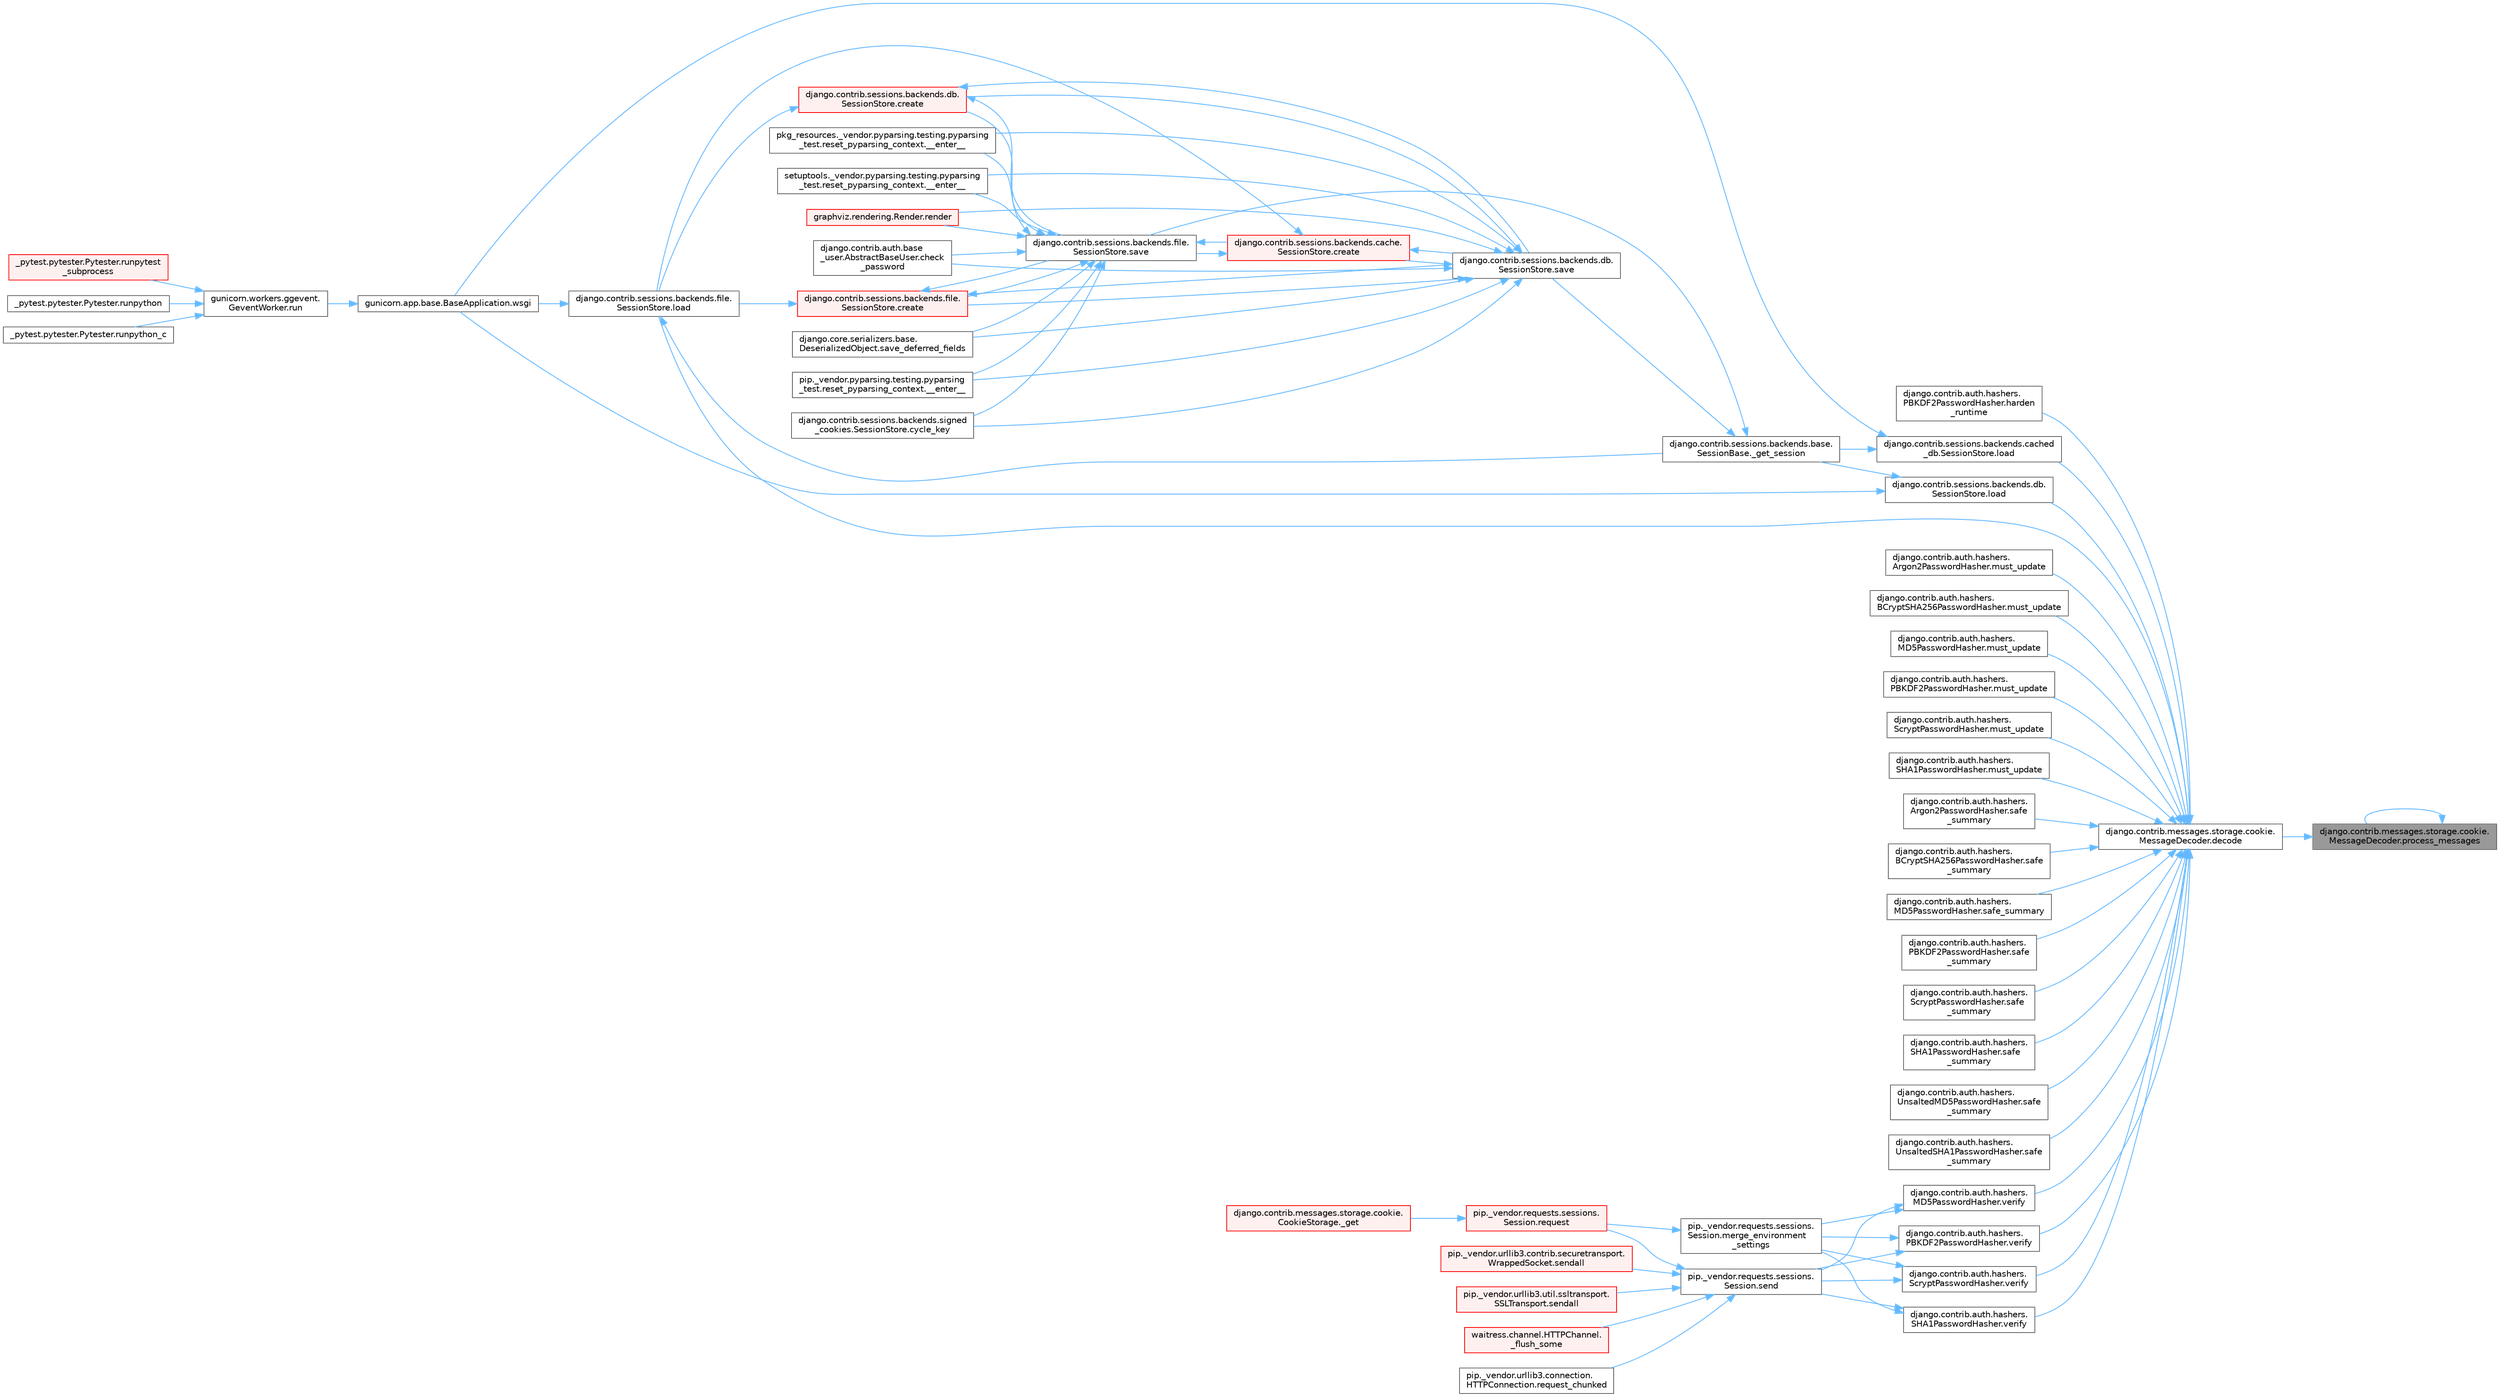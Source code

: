 digraph "django.contrib.messages.storage.cookie.MessageDecoder.process_messages"
{
 // LATEX_PDF_SIZE
  bgcolor="transparent";
  edge [fontname=Helvetica,fontsize=10,labelfontname=Helvetica,labelfontsize=10];
  node [fontname=Helvetica,fontsize=10,shape=box,height=0.2,width=0.4];
  rankdir="RL";
  Node1 [id="Node000001",label="django.contrib.messages.storage.cookie.\lMessageDecoder.process_messages",height=0.2,width=0.4,color="gray40", fillcolor="grey60", style="filled", fontcolor="black",tooltip=" "];
  Node1 -> Node2 [id="edge1_Node000001_Node000002",dir="back",color="steelblue1",style="solid",tooltip=" "];
  Node2 [id="Node000002",label="django.contrib.messages.storage.cookie.\lMessageDecoder.decode",height=0.2,width=0.4,color="grey40", fillcolor="white", style="filled",URL="$classdjango_1_1contrib_1_1messages_1_1storage_1_1cookie_1_1_message_decoder.html#a31bb711a8b7029e82ec9b90cd501ecc3",tooltip=" "];
  Node2 -> Node3 [id="edge2_Node000002_Node000003",dir="back",color="steelblue1",style="solid",tooltip=" "];
  Node3 [id="Node000003",label="django.contrib.auth.hashers.\lPBKDF2PasswordHasher.harden\l_runtime",height=0.2,width=0.4,color="grey40", fillcolor="white", style="filled",URL="$classdjango_1_1contrib_1_1auth_1_1hashers_1_1_p_b_k_d_f2_password_hasher.html#ae7f1dcad47802823597610b026fae83a",tooltip=" "];
  Node2 -> Node4 [id="edge3_Node000002_Node000004",dir="back",color="steelblue1",style="solid",tooltip=" "];
  Node4 [id="Node000004",label="django.contrib.sessions.backends.cached\l_db.SessionStore.load",height=0.2,width=0.4,color="grey40", fillcolor="white", style="filled",URL="$classdjango_1_1contrib_1_1sessions_1_1backends_1_1cached__db_1_1_session_store.html#a0432d07f359fa8281304478688605af7",tooltip=" "];
  Node4 -> Node5 [id="edge4_Node000004_Node000005",dir="back",color="steelblue1",style="solid",tooltip=" "];
  Node5 [id="Node000005",label="django.contrib.sessions.backends.base.\lSessionBase._get_session",height=0.2,width=0.4,color="grey40", fillcolor="white", style="filled",URL="$classdjango_1_1contrib_1_1sessions_1_1backends_1_1base_1_1_session_base.html#a3ca0af594cbb5d34f3d4f76c8f90bf4f",tooltip=" "];
  Node5 -> Node6 [id="edge5_Node000005_Node000006",dir="back",color="steelblue1",style="solid",tooltip=" "];
  Node6 [id="Node000006",label="django.contrib.sessions.backends.db.\lSessionStore.save",height=0.2,width=0.4,color="grey40", fillcolor="white", style="filled",URL="$classdjango_1_1contrib_1_1sessions_1_1backends_1_1db_1_1_session_store.html#a68a6b4f159bd3dc969ec80b34c1622af",tooltip=" "];
  Node6 -> Node7 [id="edge6_Node000006_Node000007",dir="back",color="steelblue1",style="solid",tooltip=" "];
  Node7 [id="Node000007",label="pip._vendor.pyparsing.testing.pyparsing\l_test.reset_pyparsing_context.__enter__",height=0.2,width=0.4,color="grey40", fillcolor="white", style="filled",URL="$classpip_1_1__vendor_1_1pyparsing_1_1testing_1_1pyparsing__test_1_1reset__pyparsing__context.html#a3d39d97a0d95a9b46c987e6dff52b7c0",tooltip=" "];
  Node6 -> Node8 [id="edge7_Node000006_Node000008",dir="back",color="steelblue1",style="solid",tooltip=" "];
  Node8 [id="Node000008",label="pkg_resources._vendor.pyparsing.testing.pyparsing\l_test.reset_pyparsing_context.__enter__",height=0.2,width=0.4,color="grey40", fillcolor="white", style="filled",URL="$classpkg__resources_1_1__vendor_1_1pyparsing_1_1testing_1_1pyparsing__test_1_1reset__pyparsing__context.html#a8d8360c033ccc7296fb9323a07cdeb25",tooltip=" "];
  Node6 -> Node9 [id="edge8_Node000006_Node000009",dir="back",color="steelblue1",style="solid",tooltip=" "];
  Node9 [id="Node000009",label="setuptools._vendor.pyparsing.testing.pyparsing\l_test.reset_pyparsing_context.__enter__",height=0.2,width=0.4,color="grey40", fillcolor="white", style="filled",URL="$classsetuptools_1_1__vendor_1_1pyparsing_1_1testing_1_1pyparsing__test_1_1reset__pyparsing__context.html#a436e2ea8355c86505c8cfdae81714c7c",tooltip=" "];
  Node6 -> Node10 [id="edge9_Node000006_Node000010",dir="back",color="steelblue1",style="solid",tooltip=" "];
  Node10 [id="Node000010",label="django.contrib.auth.base\l_user.AbstractBaseUser.check\l_password",height=0.2,width=0.4,color="grey40", fillcolor="white", style="filled",URL="$classdjango_1_1contrib_1_1auth_1_1base__user_1_1_abstract_base_user.html#aaa9bb7fa5353bc1917dbd7f87b63321a",tooltip=" "];
  Node6 -> Node11 [id="edge10_Node000006_Node000011",dir="back",color="steelblue1",style="solid",tooltip=" "];
  Node11 [id="Node000011",label="django.contrib.sessions.backends.cache.\lSessionStore.create",height=0.2,width=0.4,color="red", fillcolor="#FFF0F0", style="filled",URL="$classdjango_1_1contrib_1_1sessions_1_1backends_1_1cache_1_1_session_store.html#a38c9efbdb5115fd1820ae198b767c39c",tooltip=" "];
  Node11 -> Node302 [id="edge11_Node000011_Node000302",dir="back",color="steelblue1",style="solid",tooltip=" "];
  Node302 [id="Node000302",label="django.contrib.sessions.backends.file.\lSessionStore.load",height=0.2,width=0.4,color="grey40", fillcolor="white", style="filled",URL="$classdjango_1_1contrib_1_1sessions_1_1backends_1_1file_1_1_session_store.html#a408fa63512306fbaa7bbb62742f0295f",tooltip=" "];
  Node302 -> Node5 [id="edge12_Node000302_Node000005",dir="back",color="steelblue1",style="solid",tooltip=" "];
  Node302 -> Node300 [id="edge13_Node000302_Node000300",dir="back",color="steelblue1",style="solid",tooltip=" "];
  Node300 [id="Node000300",label="gunicorn.app.base.BaseApplication.wsgi",height=0.2,width=0.4,color="grey40", fillcolor="white", style="filled",URL="$classgunicorn_1_1app_1_1base_1_1_base_application.html#a18ae24b2d0d44fb694b9f2b0cdffa670",tooltip=" "];
  Node300 -> Node301 [id="edge14_Node000300_Node000301",dir="back",color="steelblue1",style="solid",tooltip=" "];
  Node301 [id="Node000301",label="gunicorn.workers.ggevent.\lGeventWorker.run",height=0.2,width=0.4,color="grey40", fillcolor="white", style="filled",URL="$classgunicorn_1_1workers_1_1ggevent_1_1_gevent_worker.html#a0d8ffe6d6db44cfe8310ccf5643506ee",tooltip=" "];
  Node301 -> Node107 [id="edge15_Node000301_Node000107",dir="back",color="steelblue1",style="solid",tooltip=" "];
  Node107 [id="Node000107",label="_pytest.pytester.Pytester.runpytest\l_subprocess",height=0.2,width=0.4,color="red", fillcolor="#FFF0F0", style="filled",URL="$class__pytest_1_1pytester_1_1_pytester.html#a59323c6d6a1469a1206f1c0b8fce99c9",tooltip=" "];
  Node301 -> Node109 [id="edge16_Node000301_Node000109",dir="back",color="steelblue1",style="solid",tooltip=" "];
  Node109 [id="Node000109",label="_pytest.pytester.Pytester.runpython",height=0.2,width=0.4,color="grey40", fillcolor="white", style="filled",URL="$class__pytest_1_1pytester_1_1_pytester.html#a4e0c539507f15fd333cf618faf9687ef",tooltip=" "];
  Node301 -> Node110 [id="edge17_Node000301_Node000110",dir="back",color="steelblue1",style="solid",tooltip=" "];
  Node110 [id="Node000110",label="_pytest.pytester.Pytester.runpython_c",height=0.2,width=0.4,color="grey40", fillcolor="white", style="filled",URL="$class__pytest_1_1pytester_1_1_pytester.html#aea789acfe206d9c40d9a6bf54a337f2a",tooltip=" "];
  Node11 -> Node6 [id="edge18_Node000011_Node000006",dir="back",color="steelblue1",style="solid",tooltip=" "];
  Node11 -> Node1117 [id="edge19_Node000011_Node001117",dir="back",color="steelblue1",style="solid",tooltip=" "];
  Node1117 [id="Node001117",label="django.contrib.sessions.backends.file.\lSessionStore.save",height=0.2,width=0.4,color="grey40", fillcolor="white", style="filled",URL="$classdjango_1_1contrib_1_1sessions_1_1backends_1_1file_1_1_session_store.html#af170f9c112376eb1627509287bf9620f",tooltip=" "];
  Node1117 -> Node7 [id="edge20_Node001117_Node000007",dir="back",color="steelblue1",style="solid",tooltip=" "];
  Node1117 -> Node8 [id="edge21_Node001117_Node000008",dir="back",color="steelblue1",style="solid",tooltip=" "];
  Node1117 -> Node9 [id="edge22_Node001117_Node000009",dir="back",color="steelblue1",style="solid",tooltip=" "];
  Node1117 -> Node10 [id="edge23_Node001117_Node000010",dir="back",color="steelblue1",style="solid",tooltip=" "];
  Node1117 -> Node11 [id="edge24_Node001117_Node000011",dir="back",color="steelblue1",style="solid",tooltip=" "];
  Node1117 -> Node393 [id="edge25_Node001117_Node000393",dir="back",color="steelblue1",style="solid",tooltip=" "];
  Node393 [id="Node000393",label="django.contrib.sessions.backends.db.\lSessionStore.create",height=0.2,width=0.4,color="red", fillcolor="#FFF0F0", style="filled",URL="$classdjango_1_1contrib_1_1sessions_1_1backends_1_1db_1_1_session_store.html#a4a98c0168c61e75be58e279660aa6ce4",tooltip=" "];
  Node393 -> Node302 [id="edge26_Node000393_Node000302",dir="back",color="steelblue1",style="solid",tooltip=" "];
  Node393 -> Node6 [id="edge27_Node000393_Node000006",dir="back",color="steelblue1",style="solid",tooltip=" "];
  Node393 -> Node1117 [id="edge28_Node000393_Node001117",dir="back",color="steelblue1",style="solid",tooltip=" "];
  Node1117 -> Node518 [id="edge29_Node001117_Node000518",dir="back",color="steelblue1",style="solid",tooltip=" "];
  Node518 [id="Node000518",label="django.contrib.sessions.backends.file.\lSessionStore.create",height=0.2,width=0.4,color="red", fillcolor="#FFF0F0", style="filled",URL="$classdjango_1_1contrib_1_1sessions_1_1backends_1_1file_1_1_session_store.html#a6624db6a37dfff490f837047e0a60dda",tooltip=" "];
  Node518 -> Node302 [id="edge30_Node000518_Node000302",dir="back",color="steelblue1",style="solid",tooltip=" "];
  Node518 -> Node6 [id="edge31_Node000518_Node000006",dir="back",color="steelblue1",style="solid",tooltip=" "];
  Node518 -> Node1117 [id="edge32_Node000518_Node001117",dir="back",color="steelblue1",style="solid",tooltip=" "];
  Node1117 -> Node526 [id="edge33_Node001117_Node000526",dir="back",color="steelblue1",style="solid",tooltip=" "];
  Node526 [id="Node000526",label="django.contrib.sessions.backends.signed\l_cookies.SessionStore.cycle_key",height=0.2,width=0.4,color="grey40", fillcolor="white", style="filled",URL="$classdjango_1_1contrib_1_1sessions_1_1backends_1_1signed__cookies_1_1_session_store.html#abf8e71313b847459c30f19e691c25a93",tooltip=" "];
  Node1117 -> Node527 [id="edge34_Node001117_Node000527",dir="back",color="steelblue1",style="solid",tooltip=" "];
  Node527 [id="Node000527",label="graphviz.rendering.Render.render",height=0.2,width=0.4,color="red", fillcolor="#FFF0F0", style="filled",URL="$classgraphviz_1_1rendering_1_1_render.html#a0249d6538d64a6b59b1bed64d4636456",tooltip=" "];
  Node1117 -> Node1118 [id="edge35_Node001117_Node001118",dir="back",color="steelblue1",style="solid",tooltip=" "];
  Node1118 [id="Node001118",label="django.core.serializers.base.\lDeserializedObject.save_deferred_fields",height=0.2,width=0.4,color="grey40", fillcolor="white", style="filled",URL="$classdjango_1_1core_1_1serializers_1_1base_1_1_deserialized_object.html#a2fd4269d14e2f58fda59335c79a582f5",tooltip=" "];
  Node6 -> Node393 [id="edge36_Node000006_Node000393",dir="back",color="steelblue1",style="solid",tooltip=" "];
  Node6 -> Node518 [id="edge37_Node000006_Node000518",dir="back",color="steelblue1",style="solid",tooltip=" "];
  Node6 -> Node526 [id="edge38_Node000006_Node000526",dir="back",color="steelblue1",style="solid",tooltip=" "];
  Node6 -> Node527 [id="edge39_Node000006_Node000527",dir="back",color="steelblue1",style="solid",tooltip=" "];
  Node6 -> Node1118 [id="edge40_Node000006_Node001118",dir="back",color="steelblue1",style="solid",tooltip=" "];
  Node5 -> Node1117 [id="edge41_Node000005_Node001117",dir="back",color="steelblue1",style="solid",tooltip=" "];
  Node4 -> Node300 [id="edge42_Node000004_Node000300",dir="back",color="steelblue1",style="solid",tooltip=" "];
  Node2 -> Node299 [id="edge43_Node000002_Node000299",dir="back",color="steelblue1",style="solid",tooltip=" "];
  Node299 [id="Node000299",label="django.contrib.sessions.backends.db.\lSessionStore.load",height=0.2,width=0.4,color="grey40", fillcolor="white", style="filled",URL="$classdjango_1_1contrib_1_1sessions_1_1backends_1_1db_1_1_session_store.html#aab3bc77d15c0a33590a72f92a2efc994",tooltip=" "];
  Node299 -> Node5 [id="edge44_Node000299_Node000005",dir="back",color="steelblue1",style="solid",tooltip=" "];
  Node299 -> Node300 [id="edge45_Node000299_Node000300",dir="back",color="steelblue1",style="solid",tooltip=" "];
  Node2 -> Node302 [id="edge46_Node000002_Node000302",dir="back",color="steelblue1",style="solid",tooltip=" "];
  Node2 -> Node303 [id="edge47_Node000002_Node000303",dir="back",color="steelblue1",style="solid",tooltip=" "];
  Node303 [id="Node000303",label="django.contrib.auth.hashers.\lArgon2PasswordHasher.must_update",height=0.2,width=0.4,color="grey40", fillcolor="white", style="filled",URL="$classdjango_1_1contrib_1_1auth_1_1hashers_1_1_argon2_password_hasher.html#a4d8d054683b5147b2228836536f8e0a3",tooltip=" "];
  Node2 -> Node304 [id="edge48_Node000002_Node000304",dir="back",color="steelblue1",style="solid",tooltip=" "];
  Node304 [id="Node000304",label="django.contrib.auth.hashers.\lBCryptSHA256PasswordHasher.must_update",height=0.2,width=0.4,color="grey40", fillcolor="white", style="filled",URL="$classdjango_1_1contrib_1_1auth_1_1hashers_1_1_b_crypt_s_h_a256_password_hasher.html#a0da47cb102c5bbb66cf2a88f02681fc4",tooltip=" "];
  Node2 -> Node305 [id="edge49_Node000002_Node000305",dir="back",color="steelblue1",style="solid",tooltip=" "];
  Node305 [id="Node000305",label="django.contrib.auth.hashers.\lMD5PasswordHasher.must_update",height=0.2,width=0.4,color="grey40", fillcolor="white", style="filled",URL="$classdjango_1_1contrib_1_1auth_1_1hashers_1_1_m_d5_password_hasher.html#ab94a37f578422009eb384a7d039be74c",tooltip=" "];
  Node2 -> Node306 [id="edge50_Node000002_Node000306",dir="back",color="steelblue1",style="solid",tooltip=" "];
  Node306 [id="Node000306",label="django.contrib.auth.hashers.\lPBKDF2PasswordHasher.must_update",height=0.2,width=0.4,color="grey40", fillcolor="white", style="filled",URL="$classdjango_1_1contrib_1_1auth_1_1hashers_1_1_p_b_k_d_f2_password_hasher.html#a2779a6ac57e7b11aa5b0f06ff2db0ae0",tooltip=" "];
  Node2 -> Node307 [id="edge51_Node000002_Node000307",dir="back",color="steelblue1",style="solid",tooltip=" "];
  Node307 [id="Node000307",label="django.contrib.auth.hashers.\lScryptPasswordHasher.must_update",height=0.2,width=0.4,color="grey40", fillcolor="white", style="filled",URL="$classdjango_1_1contrib_1_1auth_1_1hashers_1_1_scrypt_password_hasher.html#ad7430c0123af2934cfb00a1df1e98013",tooltip=" "];
  Node2 -> Node308 [id="edge52_Node000002_Node000308",dir="back",color="steelblue1",style="solid",tooltip=" "];
  Node308 [id="Node000308",label="django.contrib.auth.hashers.\lSHA1PasswordHasher.must_update",height=0.2,width=0.4,color="grey40", fillcolor="white", style="filled",URL="$classdjango_1_1contrib_1_1auth_1_1hashers_1_1_s_h_a1_password_hasher.html#a48710ac799dfafff9063e9c3c257879b",tooltip=" "];
  Node2 -> Node309 [id="edge53_Node000002_Node000309",dir="back",color="steelblue1",style="solid",tooltip=" "];
  Node309 [id="Node000309",label="django.contrib.auth.hashers.\lArgon2PasswordHasher.safe\l_summary",height=0.2,width=0.4,color="grey40", fillcolor="white", style="filled",URL="$classdjango_1_1contrib_1_1auth_1_1hashers_1_1_argon2_password_hasher.html#a12accfa1720c447a39dfe2f00072b4bd",tooltip=" "];
  Node2 -> Node310 [id="edge54_Node000002_Node000310",dir="back",color="steelblue1",style="solid",tooltip=" "];
  Node310 [id="Node000310",label="django.contrib.auth.hashers.\lBCryptSHA256PasswordHasher.safe\l_summary",height=0.2,width=0.4,color="grey40", fillcolor="white", style="filled",URL="$classdjango_1_1contrib_1_1auth_1_1hashers_1_1_b_crypt_s_h_a256_password_hasher.html#a8db6b0f1a9bc0c11380da6b595261419",tooltip=" "];
  Node2 -> Node311 [id="edge55_Node000002_Node000311",dir="back",color="steelblue1",style="solid",tooltip=" "];
  Node311 [id="Node000311",label="django.contrib.auth.hashers.\lMD5PasswordHasher.safe_summary",height=0.2,width=0.4,color="grey40", fillcolor="white", style="filled",URL="$classdjango_1_1contrib_1_1auth_1_1hashers_1_1_m_d5_password_hasher.html#aa9ab9e843c2395868e413e2114d95c53",tooltip=" "];
  Node2 -> Node312 [id="edge56_Node000002_Node000312",dir="back",color="steelblue1",style="solid",tooltip=" "];
  Node312 [id="Node000312",label="django.contrib.auth.hashers.\lPBKDF2PasswordHasher.safe\l_summary",height=0.2,width=0.4,color="grey40", fillcolor="white", style="filled",URL="$classdjango_1_1contrib_1_1auth_1_1hashers_1_1_p_b_k_d_f2_password_hasher.html#abc89dd47acbf388179b1559b9175ab9c",tooltip=" "];
  Node2 -> Node313 [id="edge57_Node000002_Node000313",dir="back",color="steelblue1",style="solid",tooltip=" "];
  Node313 [id="Node000313",label="django.contrib.auth.hashers.\lScryptPasswordHasher.safe\l_summary",height=0.2,width=0.4,color="grey40", fillcolor="white", style="filled",URL="$classdjango_1_1contrib_1_1auth_1_1hashers_1_1_scrypt_password_hasher.html#ad8b9a2f43b3b5a6a8ca1f4d55ed354e7",tooltip=" "];
  Node2 -> Node314 [id="edge58_Node000002_Node000314",dir="back",color="steelblue1",style="solid",tooltip=" "];
  Node314 [id="Node000314",label="django.contrib.auth.hashers.\lSHA1PasswordHasher.safe\l_summary",height=0.2,width=0.4,color="grey40", fillcolor="white", style="filled",URL="$classdjango_1_1contrib_1_1auth_1_1hashers_1_1_s_h_a1_password_hasher.html#af0401ddc75458ced75d0a4ba09da337e",tooltip=" "];
  Node2 -> Node315 [id="edge59_Node000002_Node000315",dir="back",color="steelblue1",style="solid",tooltip=" "];
  Node315 [id="Node000315",label="django.contrib.auth.hashers.\lUnsaltedMD5PasswordHasher.safe\l_summary",height=0.2,width=0.4,color="grey40", fillcolor="white", style="filled",URL="$classdjango_1_1contrib_1_1auth_1_1hashers_1_1_unsalted_m_d5_password_hasher.html#a04311fccf82d7ee1d53dd5979e13efda",tooltip=" "];
  Node2 -> Node316 [id="edge60_Node000002_Node000316",dir="back",color="steelblue1",style="solid",tooltip=" "];
  Node316 [id="Node000316",label="django.contrib.auth.hashers.\lUnsaltedSHA1PasswordHasher.safe\l_summary",height=0.2,width=0.4,color="grey40", fillcolor="white", style="filled",URL="$classdjango_1_1contrib_1_1auth_1_1hashers_1_1_unsalted_s_h_a1_password_hasher.html#a78e95b00b0999cf4b19e747e63fa51f8",tooltip=" "];
  Node2 -> Node317 [id="edge61_Node000002_Node000317",dir="back",color="steelblue1",style="solid",tooltip=" "];
  Node317 [id="Node000317",label="django.contrib.auth.hashers.\lMD5PasswordHasher.verify",height=0.2,width=0.4,color="grey40", fillcolor="white", style="filled",URL="$classdjango_1_1contrib_1_1auth_1_1hashers_1_1_m_d5_password_hasher.html#a5ee1720bbd104f7f53ced6d0f7847393",tooltip=" "];
  Node317 -> Node318 [id="edge62_Node000317_Node000318",dir="back",color="steelblue1",style="solid",tooltip=" "];
  Node318 [id="Node000318",label="pip._vendor.requests.sessions.\lSession.merge_environment\l_settings",height=0.2,width=0.4,color="grey40", fillcolor="white", style="filled",URL="$classpip_1_1__vendor_1_1requests_1_1sessions_1_1_session.html#a1bbc07ae0fd8434a0ae651e3eb482be0",tooltip=" "];
  Node318 -> Node73 [id="edge63_Node000318_Node000073",dir="back",color="steelblue1",style="solid",tooltip=" "];
  Node73 [id="Node000073",label="pip._vendor.requests.sessions.\lSession.request",height=0.2,width=0.4,color="red", fillcolor="#FFF0F0", style="filled",URL="$classpip_1_1__vendor_1_1requests_1_1sessions_1_1_session.html#a3dddfa16e93faa1a1a553936d913482b",tooltip=" "];
  Node73 -> Node74 [id="edge64_Node000073_Node000074",dir="back",color="steelblue1",style="solid",tooltip=" "];
  Node74 [id="Node000074",label="django.contrib.messages.storage.cookie.\lCookieStorage._get",height=0.2,width=0.4,color="red", fillcolor="#FFF0F0", style="filled",URL="$classdjango_1_1contrib_1_1messages_1_1storage_1_1cookie_1_1_cookie_storage.html#a39d084f6072109675c9ef06c047174e8",tooltip=" "];
  Node317 -> Node319 [id="edge65_Node000317_Node000319",dir="back",color="steelblue1",style="solid",tooltip=" "];
  Node319 [id="Node000319",label="pip._vendor.requests.sessions.\lSession.send",height=0.2,width=0.4,color="grey40", fillcolor="white", style="filled",URL="$classpip_1_1__vendor_1_1requests_1_1sessions_1_1_session.html#ac53877008b8d3c6901be36033885124c",tooltip=" "];
  Node319 -> Node66 [id="edge66_Node000319_Node000066",dir="back",color="steelblue1",style="solid",tooltip=" "];
  Node66 [id="Node000066",label="waitress.channel.HTTPChannel.\l_flush_some",height=0.2,width=0.4,color="red", fillcolor="#FFF0F0", style="filled",URL="$classwaitress_1_1channel_1_1_h_t_t_p_channel.html#af4abc69cb0ebdecacfe3e79bda37a43f",tooltip=" "];
  Node319 -> Node73 [id="edge67_Node000319_Node000073",dir="back",color="steelblue1",style="solid",tooltip=" "];
  Node319 -> Node320 [id="edge68_Node000319_Node000320",dir="back",color="steelblue1",style="solid",tooltip=" "];
  Node320 [id="Node000320",label="pip._vendor.urllib3.connection.\lHTTPConnection.request_chunked",height=0.2,width=0.4,color="grey40", fillcolor="white", style="filled",URL="$classpip_1_1__vendor_1_1urllib3_1_1connection_1_1_h_t_t_p_connection.html#a9af6f422554c315fcde06d65e97becfc",tooltip=" "];
  Node319 -> Node321 [id="edge69_Node000319_Node000321",dir="back",color="steelblue1",style="solid",tooltip=" "];
  Node321 [id="Node000321",label="pip._vendor.urllib3.contrib.securetransport.\lWrappedSocket.sendall",height=0.2,width=0.4,color="red", fillcolor="#FFF0F0", style="filled",URL="$classpip_1_1__vendor_1_1urllib3_1_1contrib_1_1securetransport_1_1_wrapped_socket.html#a67b9b212d8bdb9f37e14c33d3c28ce8e",tooltip=" "];
  Node319 -> Node322 [id="edge70_Node000319_Node000322",dir="back",color="steelblue1",style="solid",tooltip=" "];
  Node322 [id="Node000322",label="pip._vendor.urllib3.util.ssltransport.\lSSLTransport.sendall",height=0.2,width=0.4,color="red", fillcolor="#FFF0F0", style="filled",URL="$classpip_1_1__vendor_1_1urllib3_1_1util_1_1ssltransport_1_1_s_s_l_transport.html#a6127132ecea729b7d77e99c6c6eac732",tooltip=" "];
  Node2 -> Node3017 [id="edge71_Node000002_Node003017",dir="back",color="steelblue1",style="solid",tooltip=" "];
  Node3017 [id="Node003017",label="django.contrib.auth.hashers.\lPBKDF2PasswordHasher.verify",height=0.2,width=0.4,color="grey40", fillcolor="white", style="filled",URL="$classdjango_1_1contrib_1_1auth_1_1hashers_1_1_p_b_k_d_f2_password_hasher.html#a769f11e83d4f84b6a1aa2414aa345a96",tooltip=" "];
  Node3017 -> Node318 [id="edge72_Node003017_Node000318",dir="back",color="steelblue1",style="solid",tooltip=" "];
  Node3017 -> Node319 [id="edge73_Node003017_Node000319",dir="back",color="steelblue1",style="solid",tooltip=" "];
  Node2 -> Node3018 [id="edge74_Node000002_Node003018",dir="back",color="steelblue1",style="solid",tooltip=" "];
  Node3018 [id="Node003018",label="django.contrib.auth.hashers.\lScryptPasswordHasher.verify",height=0.2,width=0.4,color="grey40", fillcolor="white", style="filled",URL="$classdjango_1_1contrib_1_1auth_1_1hashers_1_1_scrypt_password_hasher.html#ae1fe41459b9b8cc72115d2f8c01f6776",tooltip=" "];
  Node3018 -> Node318 [id="edge75_Node003018_Node000318",dir="back",color="steelblue1",style="solid",tooltip=" "];
  Node3018 -> Node319 [id="edge76_Node003018_Node000319",dir="back",color="steelblue1",style="solid",tooltip=" "];
  Node2 -> Node3019 [id="edge77_Node000002_Node003019",dir="back",color="steelblue1",style="solid",tooltip=" "];
  Node3019 [id="Node003019",label="django.contrib.auth.hashers.\lSHA1PasswordHasher.verify",height=0.2,width=0.4,color="grey40", fillcolor="white", style="filled",URL="$classdjango_1_1contrib_1_1auth_1_1hashers_1_1_s_h_a1_password_hasher.html#a5ac2a7038875bc3da2654b03c1ae2716",tooltip=" "];
  Node3019 -> Node318 [id="edge78_Node003019_Node000318",dir="back",color="steelblue1",style="solid",tooltip=" "];
  Node3019 -> Node319 [id="edge79_Node003019_Node000319",dir="back",color="steelblue1",style="solid",tooltip=" "];
  Node1 -> Node1 [id="edge80_Node000001_Node000001",dir="back",color="steelblue1",style="solid",tooltip=" "];
}
